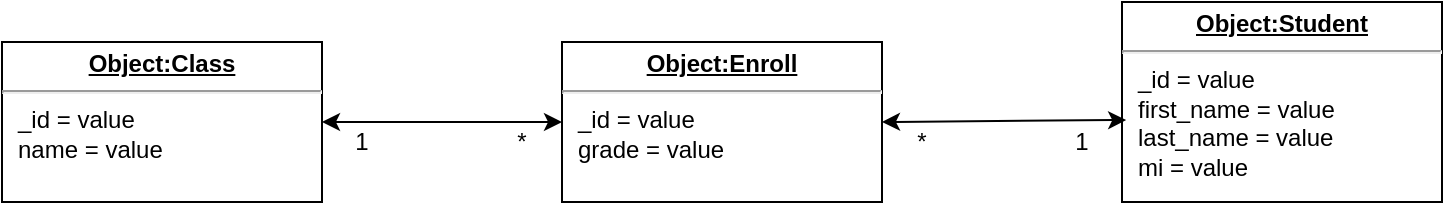 <mxfile version="13.0.8" type="device"><diagram name="Page-1" id="b520641d-4fe3-3701-9064-5fc419738815"><mxGraphModel dx="660" dy="783" grid="1" gridSize="10" guides="1" tooltips="1" connect="1" arrows="1" fold="1" page="1" pageScale="1" pageWidth="1100" pageHeight="850" background="#ffffff" math="0" shadow="0"><root><mxCell id="0"/><mxCell id="1" parent="0"/><mxCell id="dMPIrfQ37rRjYwH65iOQ-9" value="&lt;p style=&quot;margin: 0px ; margin-top: 4px ; text-align: center ; text-decoration: underline&quot;&gt;&lt;b&gt;Object:Student&lt;/b&gt;&lt;/p&gt;&lt;hr&gt;&lt;p style=&quot;margin: 0px ; margin-left: 8px&quot;&gt;_id = value&lt;br&gt;first_name = value&lt;br&gt;&lt;/p&gt;&lt;p style=&quot;margin: 0px ; margin-left: 8px&quot;&gt;last_name = value&lt;/p&gt;&lt;p style=&quot;margin: 0px ; margin-left: 8px&quot;&gt;mi = value&lt;/p&gt;" style="verticalAlign=top;align=left;overflow=fill;fontSize=12;fontFamily=Helvetica;html=1;" parent="1" vertex="1"><mxGeometry x="640" y="60" width="160" height="100" as="geometry"/></mxCell><mxCell id="UJiTN7CjKoVvphpwJiGx-3" value="&lt;p style=&quot;margin: 0px ; margin-top: 4px ; text-align: center ; text-decoration: underline&quot;&gt;&lt;b&gt;Object:Enroll&lt;/b&gt;&lt;/p&gt;&lt;hr&gt;&lt;p style=&quot;margin: 0px ; margin-left: 8px&quot;&gt;_id = value&lt;br&gt;grade = value&lt;br&gt;&lt;/p&gt;" style="verticalAlign=top;align=left;overflow=fill;fontSize=12;fontFamily=Helvetica;html=1;" parent="1" vertex="1"><mxGeometry x="360" y="80" width="160" height="80" as="geometry"/></mxCell><mxCell id="UJiTN7CjKoVvphpwJiGx-4" value="&lt;p style=&quot;margin: 0px ; margin-top: 4px ; text-align: center ; text-decoration: underline&quot;&gt;&lt;b&gt;Object:Class&lt;/b&gt;&lt;/p&gt;&lt;hr&gt;&lt;p style=&quot;margin: 0px ; margin-left: 8px&quot;&gt;_id = value&lt;br&gt;name = value&lt;br&gt;&lt;/p&gt;" style="verticalAlign=top;align=left;overflow=fill;fontSize=12;fontFamily=Helvetica;html=1;" parent="1" vertex="1"><mxGeometry x="80" y="80" width="160" height="80" as="geometry"/></mxCell><mxCell id="UJiTN7CjKoVvphpwJiGx-5" value="" style="endArrow=classic;startArrow=classic;html=1;exitX=1;exitY=0.5;exitDx=0;exitDy=0;entryX=0;entryY=0.5;entryDx=0;entryDy=0;" parent="1" source="UJiTN7CjKoVvphpwJiGx-4" target="UJiTN7CjKoVvphpwJiGx-3" edge="1"><mxGeometry width="50" height="50" relative="1" as="geometry"><mxPoint x="280" y="110" as="sourcePoint"/><mxPoint x="330" y="60" as="targetPoint"/></mxGeometry></mxCell><mxCell id="UJiTN7CjKoVvphpwJiGx-6" value="" style="endArrow=classic;startArrow=classic;html=1;exitX=1;exitY=0.5;exitDx=0;exitDy=0;entryX=0.013;entryY=0.59;entryDx=0;entryDy=0;entryPerimeter=0;" parent="1" source="UJiTN7CjKoVvphpwJiGx-3" target="dMPIrfQ37rRjYwH65iOQ-9" edge="1"><mxGeometry width="50" height="50" relative="1" as="geometry"><mxPoint x="560" y="110" as="sourcePoint"/><mxPoint x="636" y="100" as="targetPoint"/></mxGeometry></mxCell><mxCell id="UJiTN7CjKoVvphpwJiGx-7" value="1" style="text;html=1;strokeColor=none;fillColor=none;align=center;verticalAlign=middle;whiteSpace=wrap;rounded=0;" parent="1" vertex="1"><mxGeometry x="240" y="120" width="40" height="20" as="geometry"/></mxCell><mxCell id="UJiTN7CjKoVvphpwJiGx-8" value="*" style="text;html=1;strokeColor=none;fillColor=none;align=center;verticalAlign=middle;whiteSpace=wrap;rounded=0;" parent="1" vertex="1"><mxGeometry x="320" y="120" width="40" height="20" as="geometry"/></mxCell><mxCell id="UJiTN7CjKoVvphpwJiGx-9" value="*" style="text;html=1;strokeColor=none;fillColor=none;align=center;verticalAlign=middle;whiteSpace=wrap;rounded=0;" parent="1" vertex="1"><mxGeometry x="520" y="120" width="40" height="20" as="geometry"/></mxCell><mxCell id="UJiTN7CjKoVvphpwJiGx-10" value="1" style="text;html=1;strokeColor=none;fillColor=none;align=center;verticalAlign=middle;whiteSpace=wrap;rounded=0;" parent="1" vertex="1"><mxGeometry x="600" y="120" width="40" height="20" as="geometry"/></mxCell></root></mxGraphModel></diagram></mxfile>